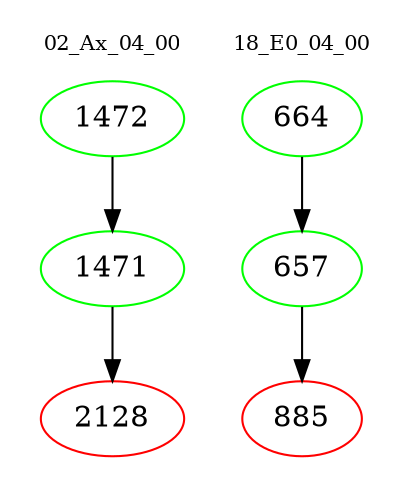 digraph{
subgraph cluster_0 {
color = white
label = "02_Ax_04_00";
fontsize=10;
T0_1472 [label="1472", color="green"]
T0_1472 -> T0_1471 [color="black"]
T0_1471 [label="1471", color="green"]
T0_1471 -> T0_2128 [color="black"]
T0_2128 [label="2128", color="red"]
}
subgraph cluster_1 {
color = white
label = "18_E0_04_00";
fontsize=10;
T1_664 [label="664", color="green"]
T1_664 -> T1_657 [color="black"]
T1_657 [label="657", color="green"]
T1_657 -> T1_885 [color="black"]
T1_885 [label="885", color="red"]
}
}
